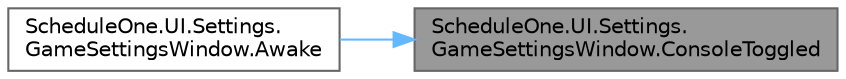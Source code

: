 digraph "ScheduleOne.UI.Settings.GameSettingsWindow.ConsoleToggled"
{
 // LATEX_PDF_SIZE
  bgcolor="transparent";
  edge [fontname=Helvetica,fontsize=10,labelfontname=Helvetica,labelfontsize=10];
  node [fontname=Helvetica,fontsize=10,shape=box,height=0.2,width=0.4];
  rankdir="RL";
  Node1 [id="Node000001",label="ScheduleOne.UI.Settings.\lGameSettingsWindow.ConsoleToggled",height=0.2,width=0.4,color="gray40", fillcolor="grey60", style="filled", fontcolor="black",tooltip=" "];
  Node1 -> Node2 [id="edge1_Node000001_Node000002",dir="back",color="steelblue1",style="solid",tooltip=" "];
  Node2 [id="Node000002",label="ScheduleOne.UI.Settings.\lGameSettingsWindow.Awake",height=0.2,width=0.4,color="grey40", fillcolor="white", style="filled",URL="$class_schedule_one_1_1_u_i_1_1_settings_1_1_game_settings_window.html#afac7155cd56d00499ffef3a82e41fd8e",tooltip=" "];
}
